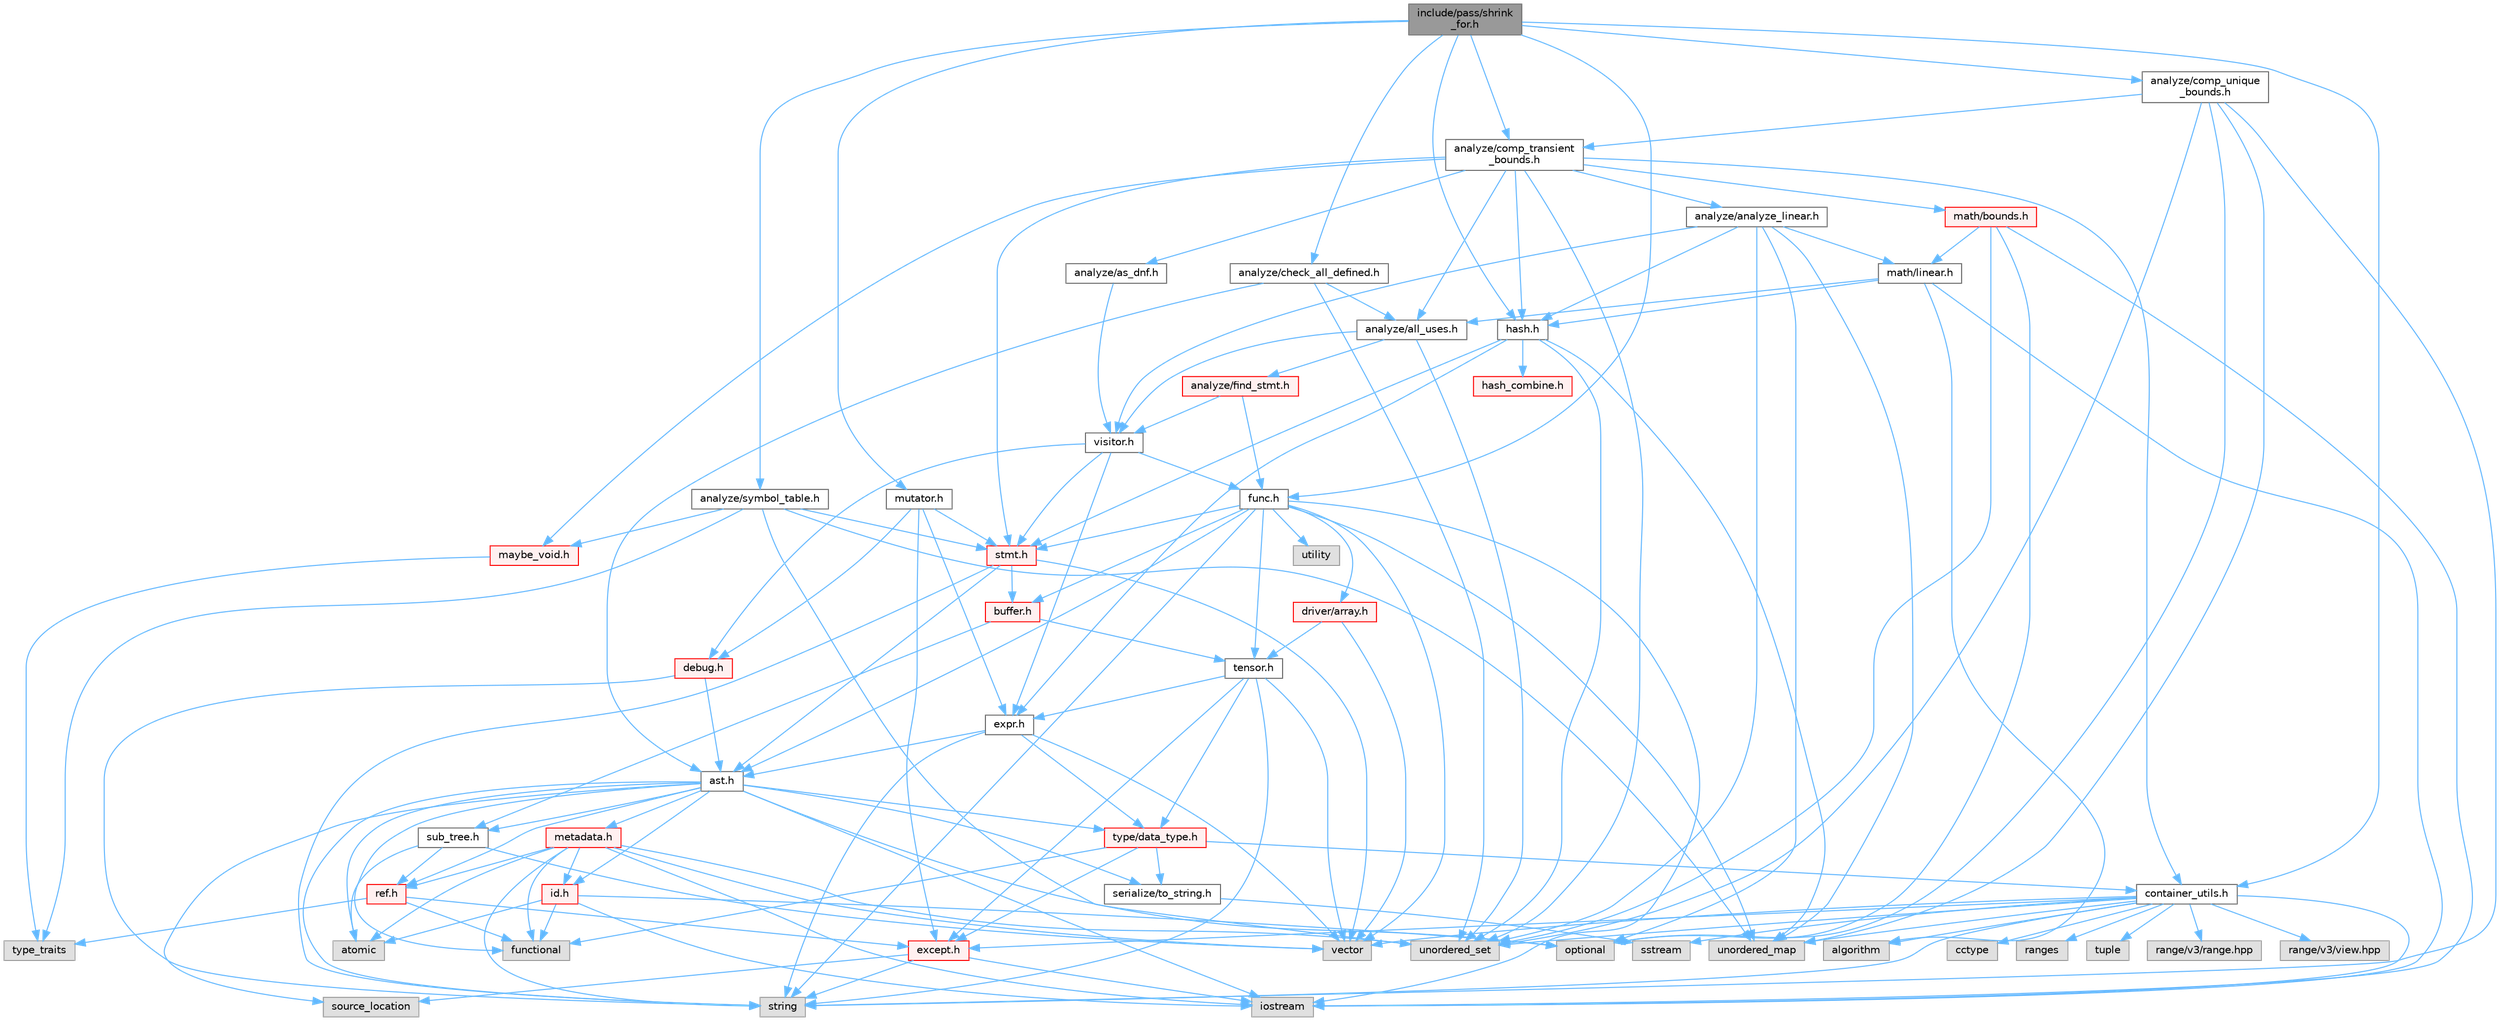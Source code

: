 digraph "include/pass/shrink_for.h"
{
 // LATEX_PDF_SIZE
  bgcolor="transparent";
  edge [fontname=Helvetica,fontsize=10,labelfontname=Helvetica,labelfontsize=10];
  node [fontname=Helvetica,fontsize=10,shape=box,height=0.2,width=0.4];
  Node1 [label="include/pass/shrink\l_for.h",height=0.2,width=0.4,color="gray40", fillcolor="grey60", style="filled", fontcolor="black",tooltip=" "];
  Node1 -> Node2 [color="steelblue1",style="solid"];
  Node2 [label="analyze/check_all_defined.h",height=0.2,width=0.4,color="grey40", fillcolor="white", style="filled",URL="$check__all__defined_8h.html",tooltip=" "];
  Node2 -> Node3 [color="steelblue1",style="solid"];
  Node3 [label="unordered_set",height=0.2,width=0.4,color="grey60", fillcolor="#E0E0E0", style="filled",tooltip=" "];
  Node2 -> Node4 [color="steelblue1",style="solid"];
  Node4 [label="analyze/all_uses.h",height=0.2,width=0.4,color="grey40", fillcolor="white", style="filled",URL="$all__uses_8h.html",tooltip=" "];
  Node4 -> Node3 [color="steelblue1",style="solid"];
  Node4 -> Node5 [color="steelblue1",style="solid"];
  Node5 [label="analyze/find_stmt.h",height=0.2,width=0.4,color="red", fillcolor="#FFF0F0", style="filled",URL="$find__stmt_8h.html",tooltip=" "];
  Node5 -> Node6 [color="steelblue1",style="solid"];
  Node6 [label="func.h",height=0.2,width=0.4,color="grey40", fillcolor="white", style="filled",URL="$func_8h.html",tooltip=" "];
  Node6 -> Node7 [color="steelblue1",style="solid"];
  Node7 [label="iostream",height=0.2,width=0.4,color="grey60", fillcolor="#E0E0E0", style="filled",tooltip=" "];
  Node6 -> Node8 [color="steelblue1",style="solid"];
  Node8 [label="string",height=0.2,width=0.4,color="grey60", fillcolor="#E0E0E0", style="filled",tooltip=" "];
  Node6 -> Node9 [color="steelblue1",style="solid"];
  Node9 [label="unordered_map",height=0.2,width=0.4,color="grey60", fillcolor="#E0E0E0", style="filled",tooltip=" "];
  Node6 -> Node10 [color="steelblue1",style="solid"];
  Node10 [label="utility",height=0.2,width=0.4,color="grey60", fillcolor="#E0E0E0", style="filled",tooltip=" "];
  Node6 -> Node11 [color="steelblue1",style="solid"];
  Node11 [label="vector",height=0.2,width=0.4,color="grey60", fillcolor="#E0E0E0", style="filled",tooltip=" "];
  Node6 -> Node12 [color="steelblue1",style="solid"];
  Node12 [label="ast.h",height=0.2,width=0.4,color="grey40", fillcolor="white", style="filled",URL="$ast_8h.html",tooltip=" "];
  Node12 -> Node13 [color="steelblue1",style="solid"];
  Node13 [label="atomic",height=0.2,width=0.4,color="grey60", fillcolor="#E0E0E0", style="filled",tooltip=" "];
  Node12 -> Node14 [color="steelblue1",style="solid"];
  Node14 [label="functional",height=0.2,width=0.4,color="grey60", fillcolor="#E0E0E0", style="filled",tooltip=" "];
  Node12 -> Node7 [color="steelblue1",style="solid"];
  Node12 -> Node15 [color="steelblue1",style="solid"];
  Node15 [label="optional",height=0.2,width=0.4,color="grey60", fillcolor="#E0E0E0", style="filled",tooltip=" "];
  Node12 -> Node16 [color="steelblue1",style="solid"];
  Node16 [label="source_location",height=0.2,width=0.4,color="grey60", fillcolor="#E0E0E0", style="filled",tooltip=" "];
  Node12 -> Node8 [color="steelblue1",style="solid"];
  Node12 -> Node17 [color="steelblue1",style="solid"];
  Node17 [label="id.h",height=0.2,width=0.4,color="red", fillcolor="#FFF0F0", style="filled",URL="$id_8h.html",tooltip=" "];
  Node17 -> Node13 [color="steelblue1",style="solid"];
  Node17 -> Node14 [color="steelblue1",style="solid"];
  Node17 -> Node7 [color="steelblue1",style="solid"];
  Node17 -> Node15 [color="steelblue1",style="solid"];
  Node12 -> Node19 [color="steelblue1",style="solid"];
  Node19 [label="metadata.h",height=0.2,width=0.4,color="red", fillcolor="#FFF0F0", style="filled",URL="$metadata_8h.html",tooltip=" "];
  Node19 -> Node13 [color="steelblue1",style="solid"];
  Node19 -> Node14 [color="steelblue1",style="solid"];
  Node19 -> Node7 [color="steelblue1",style="solid"];
  Node19 -> Node8 [color="steelblue1",style="solid"];
  Node19 -> Node3 [color="steelblue1",style="solid"];
  Node19 -> Node11 [color="steelblue1",style="solid"];
  Node19 -> Node17 [color="steelblue1",style="solid"];
  Node19 -> Node21 [color="steelblue1",style="solid"];
  Node21 [label="ref.h",height=0.2,width=0.4,color="red", fillcolor="#FFF0F0", style="filled",URL="$ref_8h.html",tooltip=" "];
  Node21 -> Node14 [color="steelblue1",style="solid"];
  Node21 -> Node23 [color="steelblue1",style="solid"];
  Node23 [label="type_traits",height=0.2,width=0.4,color="grey60", fillcolor="#E0E0E0", style="filled",tooltip=" "];
  Node21 -> Node27 [color="steelblue1",style="solid"];
  Node27 [label="except.h",height=0.2,width=0.4,color="red", fillcolor="#FFF0F0", style="filled",URL="$except_8h.html",tooltip=" "];
  Node27 -> Node7 [color="steelblue1",style="solid"];
  Node27 -> Node16 [color="steelblue1",style="solid"];
  Node27 -> Node8 [color="steelblue1",style="solid"];
  Node12 -> Node21 [color="steelblue1",style="solid"];
  Node12 -> Node29 [color="steelblue1",style="solid"];
  Node29 [label="serialize/to_string.h",height=0.2,width=0.4,color="grey40", fillcolor="white", style="filled",URL="$to__string_8h.html",tooltip=" "];
  Node29 -> Node30 [color="steelblue1",style="solid"];
  Node30 [label="sstream",height=0.2,width=0.4,color="grey60", fillcolor="#E0E0E0", style="filled",tooltip=" "];
  Node12 -> Node31 [color="steelblue1",style="solid"];
  Node31 [label="sub_tree.h",height=0.2,width=0.4,color="grey40", fillcolor="white", style="filled",URL="$sub__tree_8h.html",tooltip=" "];
  Node31 -> Node13 [color="steelblue1",style="solid"];
  Node31 -> Node11 [color="steelblue1",style="solid"];
  Node31 -> Node21 [color="steelblue1",style="solid"];
  Node12 -> Node32 [color="steelblue1",style="solid"];
  Node32 [label="type/data_type.h",height=0.2,width=0.4,color="red", fillcolor="#FFF0F0", style="filled",URL="$data__type_8h.html",tooltip=" "];
  Node32 -> Node14 [color="steelblue1",style="solid"];
  Node32 -> Node34 [color="steelblue1",style="solid"];
  Node34 [label="container_utils.h",height=0.2,width=0.4,color="grey40", fillcolor="white", style="filled",URL="$container__utils_8h.html",tooltip=" "];
  Node34 -> Node35 [color="steelblue1",style="solid"];
  Node35 [label="algorithm",height=0.2,width=0.4,color="grey60", fillcolor="#E0E0E0", style="filled",tooltip=" "];
  Node34 -> Node36 [color="steelblue1",style="solid"];
  Node36 [label="cctype",height=0.2,width=0.4,color="grey60", fillcolor="#E0E0E0", style="filled",tooltip=" "];
  Node34 -> Node7 [color="steelblue1",style="solid"];
  Node34 -> Node37 [color="steelblue1",style="solid"];
  Node37 [label="ranges",height=0.2,width=0.4,color="grey60", fillcolor="#E0E0E0", style="filled",tooltip=" "];
  Node34 -> Node30 [color="steelblue1",style="solid"];
  Node34 -> Node8 [color="steelblue1",style="solid"];
  Node34 -> Node38 [color="steelblue1",style="solid"];
  Node38 [label="tuple",height=0.2,width=0.4,color="grey60", fillcolor="#E0E0E0", style="filled",tooltip=" "];
  Node34 -> Node9 [color="steelblue1",style="solid"];
  Node34 -> Node3 [color="steelblue1",style="solid"];
  Node34 -> Node11 [color="steelblue1",style="solid"];
  Node34 -> Node39 [color="steelblue1",style="solid"];
  Node39 [label="range/v3/range.hpp",height=0.2,width=0.4,color="grey60", fillcolor="#E0E0E0", style="filled",tooltip=" "];
  Node34 -> Node40 [color="steelblue1",style="solid"];
  Node40 [label="range/v3/view.hpp",height=0.2,width=0.4,color="grey60", fillcolor="#E0E0E0", style="filled",tooltip=" "];
  Node34 -> Node27 [color="steelblue1",style="solid"];
  Node32 -> Node27 [color="steelblue1",style="solid"];
  Node32 -> Node29 [color="steelblue1",style="solid"];
  Node6 -> Node41 [color="steelblue1",style="solid"];
  Node41 [label="buffer.h",height=0.2,width=0.4,color="red", fillcolor="#FFF0F0", style="filled",URL="$buffer_8h.html",tooltip=" "];
  Node41 -> Node31 [color="steelblue1",style="solid"];
  Node41 -> Node42 [color="steelblue1",style="solid"];
  Node42 [label="tensor.h",height=0.2,width=0.4,color="grey40", fillcolor="white", style="filled",URL="$tensor_8h.html",tooltip=" "];
  Node42 -> Node8 [color="steelblue1",style="solid"];
  Node42 -> Node11 [color="steelblue1",style="solid"];
  Node42 -> Node27 [color="steelblue1",style="solid"];
  Node42 -> Node43 [color="steelblue1",style="solid"];
  Node43 [label="expr.h",height=0.2,width=0.4,color="grey40", fillcolor="white", style="filled",URL="$expr_8h.html",tooltip=" "];
  Node43 -> Node8 [color="steelblue1",style="solid"];
  Node43 -> Node11 [color="steelblue1",style="solid"];
  Node43 -> Node12 [color="steelblue1",style="solid"];
  Node43 -> Node32 [color="steelblue1",style="solid"];
  Node42 -> Node32 [color="steelblue1",style="solid"];
  Node6 -> Node46 [color="steelblue1",style="solid"];
  Node46 [label="driver/array.h",height=0.2,width=0.4,color="red", fillcolor="#FFF0F0", style="filled",URL="$array_8h.html",tooltip=" "];
  Node46 -> Node11 [color="steelblue1",style="solid"];
  Node46 -> Node42 [color="steelblue1",style="solid"];
  Node6 -> Node50 [color="steelblue1",style="solid"];
  Node50 [label="stmt.h",height=0.2,width=0.4,color="red", fillcolor="#FFF0F0", style="filled",URL="$stmt_8h.html",tooltip=" "];
  Node50 -> Node8 [color="steelblue1",style="solid"];
  Node50 -> Node11 [color="steelblue1",style="solid"];
  Node50 -> Node12 [color="steelblue1",style="solid"];
  Node50 -> Node41 [color="steelblue1",style="solid"];
  Node6 -> Node42 [color="steelblue1",style="solid"];
  Node5 -> Node57 [color="steelblue1",style="solid"];
  Node57 [label="visitor.h",height=0.2,width=0.4,color="grey40", fillcolor="white", style="filled",URL="$visitor_8h.html",tooltip=" "];
  Node57 -> Node58 [color="steelblue1",style="solid"];
  Node58 [label="debug.h",height=0.2,width=0.4,color="red", fillcolor="#FFF0F0", style="filled",URL="$debug_8h.html",tooltip=" "];
  Node58 -> Node8 [color="steelblue1",style="solid"];
  Node58 -> Node12 [color="steelblue1",style="solid"];
  Node57 -> Node43 [color="steelblue1",style="solid"];
  Node57 -> Node6 [color="steelblue1",style="solid"];
  Node57 -> Node50 [color="steelblue1",style="solid"];
  Node4 -> Node57 [color="steelblue1",style="solid"];
  Node2 -> Node12 [color="steelblue1",style="solid"];
  Node1 -> Node62 [color="steelblue1",style="solid"];
  Node62 [label="analyze/comp_transient\l_bounds.h",height=0.2,width=0.4,color="grey40", fillcolor="white", style="filled",URL="$comp__transient__bounds_8h.html",tooltip=" "];
  Node62 -> Node3 [color="steelblue1",style="solid"];
  Node62 -> Node4 [color="steelblue1",style="solid"];
  Node62 -> Node63 [color="steelblue1",style="solid"];
  Node63 [label="analyze/analyze_linear.h",height=0.2,width=0.4,color="grey40", fillcolor="white", style="filled",URL="$analyze__linear_8h.html",tooltip=" "];
  Node63 -> Node15 [color="steelblue1",style="solid"];
  Node63 -> Node9 [color="steelblue1",style="solid"];
  Node63 -> Node3 [color="steelblue1",style="solid"];
  Node63 -> Node64 [color="steelblue1",style="solid"];
  Node64 [label="hash.h",height=0.2,width=0.4,color="grey40", fillcolor="white", style="filled",URL="$hash_8h.html",tooltip=" "];
  Node64 -> Node9 [color="steelblue1",style="solid"];
  Node64 -> Node3 [color="steelblue1",style="solid"];
  Node64 -> Node43 [color="steelblue1",style="solid"];
  Node64 -> Node54 [color="steelblue1",style="solid"];
  Node54 [label="hash_combine.h",height=0.2,width=0.4,color="red", fillcolor="#FFF0F0", style="filled",URL="$hash__combine_8h.html",tooltip=" "];
  Node64 -> Node50 [color="steelblue1",style="solid"];
  Node63 -> Node65 [color="steelblue1",style="solid"];
  Node65 [label="math/linear.h",height=0.2,width=0.4,color="grey40", fillcolor="white", style="filled",URL="$linear_8h.html",tooltip=" "];
  Node65 -> Node35 [color="steelblue1",style="solid"];
  Node65 -> Node7 [color="steelblue1",style="solid"];
  Node65 -> Node4 [color="steelblue1",style="solid"];
  Node65 -> Node64 [color="steelblue1",style="solid"];
  Node63 -> Node57 [color="steelblue1",style="solid"];
  Node62 -> Node66 [color="steelblue1",style="solid"];
  Node66 [label="analyze/as_dnf.h",height=0.2,width=0.4,color="grey40", fillcolor="white", style="filled",URL="$as__dnf_8h.html",tooltip=" "];
  Node66 -> Node57 [color="steelblue1",style="solid"];
  Node62 -> Node34 [color="steelblue1",style="solid"];
  Node62 -> Node64 [color="steelblue1",style="solid"];
  Node62 -> Node67 [color="steelblue1",style="solid"];
  Node67 [label="math/bounds.h",height=0.2,width=0.4,color="red", fillcolor="#FFF0F0", style="filled",URL="$bounds_8h.html",tooltip=" "];
  Node67 -> Node7 [color="steelblue1",style="solid"];
  Node67 -> Node15 [color="steelblue1",style="solid"];
  Node67 -> Node3 [color="steelblue1",style="solid"];
  Node67 -> Node65 [color="steelblue1",style="solid"];
  Node62 -> Node71 [color="steelblue1",style="solid"];
  Node71 [label="maybe_void.h",height=0.2,width=0.4,color="red", fillcolor="#FFF0F0", style="filled",URL="$maybe__void_8h.html",tooltip=" "];
  Node71 -> Node23 [color="steelblue1",style="solid"];
  Node62 -> Node50 [color="steelblue1",style="solid"];
  Node1 -> Node72 [color="steelblue1",style="solid"];
  Node72 [label="analyze/comp_unique\l_bounds.h",height=0.2,width=0.4,color="grey40", fillcolor="white", style="filled",URL="$comp__unique__bounds_8h.html",tooltip=" "];
  Node72 -> Node15 [color="steelblue1",style="solid"];
  Node72 -> Node8 [color="steelblue1",style="solid"];
  Node72 -> Node9 [color="steelblue1",style="solid"];
  Node72 -> Node3 [color="steelblue1",style="solid"];
  Node72 -> Node62 [color="steelblue1",style="solid"];
  Node1 -> Node73 [color="steelblue1",style="solid"];
  Node73 [label="analyze/symbol_table.h",height=0.2,width=0.4,color="grey40", fillcolor="white", style="filled",URL="$symbol__table_8h.html",tooltip=" "];
  Node73 -> Node23 [color="steelblue1",style="solid"];
  Node73 -> Node9 [color="steelblue1",style="solid"];
  Node73 -> Node3 [color="steelblue1",style="solid"];
  Node73 -> Node71 [color="steelblue1",style="solid"];
  Node73 -> Node50 [color="steelblue1",style="solid"];
  Node1 -> Node34 [color="steelblue1",style="solid"];
  Node1 -> Node6 [color="steelblue1",style="solid"];
  Node1 -> Node64 [color="steelblue1",style="solid"];
  Node1 -> Node74 [color="steelblue1",style="solid"];
  Node74 [label="mutator.h",height=0.2,width=0.4,color="grey40", fillcolor="white", style="filled",URL="$mutator_8h.html",tooltip=" "];
  Node74 -> Node58 [color="steelblue1",style="solid"];
  Node74 -> Node27 [color="steelblue1",style="solid"];
  Node74 -> Node43 [color="steelblue1",style="solid"];
  Node74 -> Node50 [color="steelblue1",style="solid"];
}
